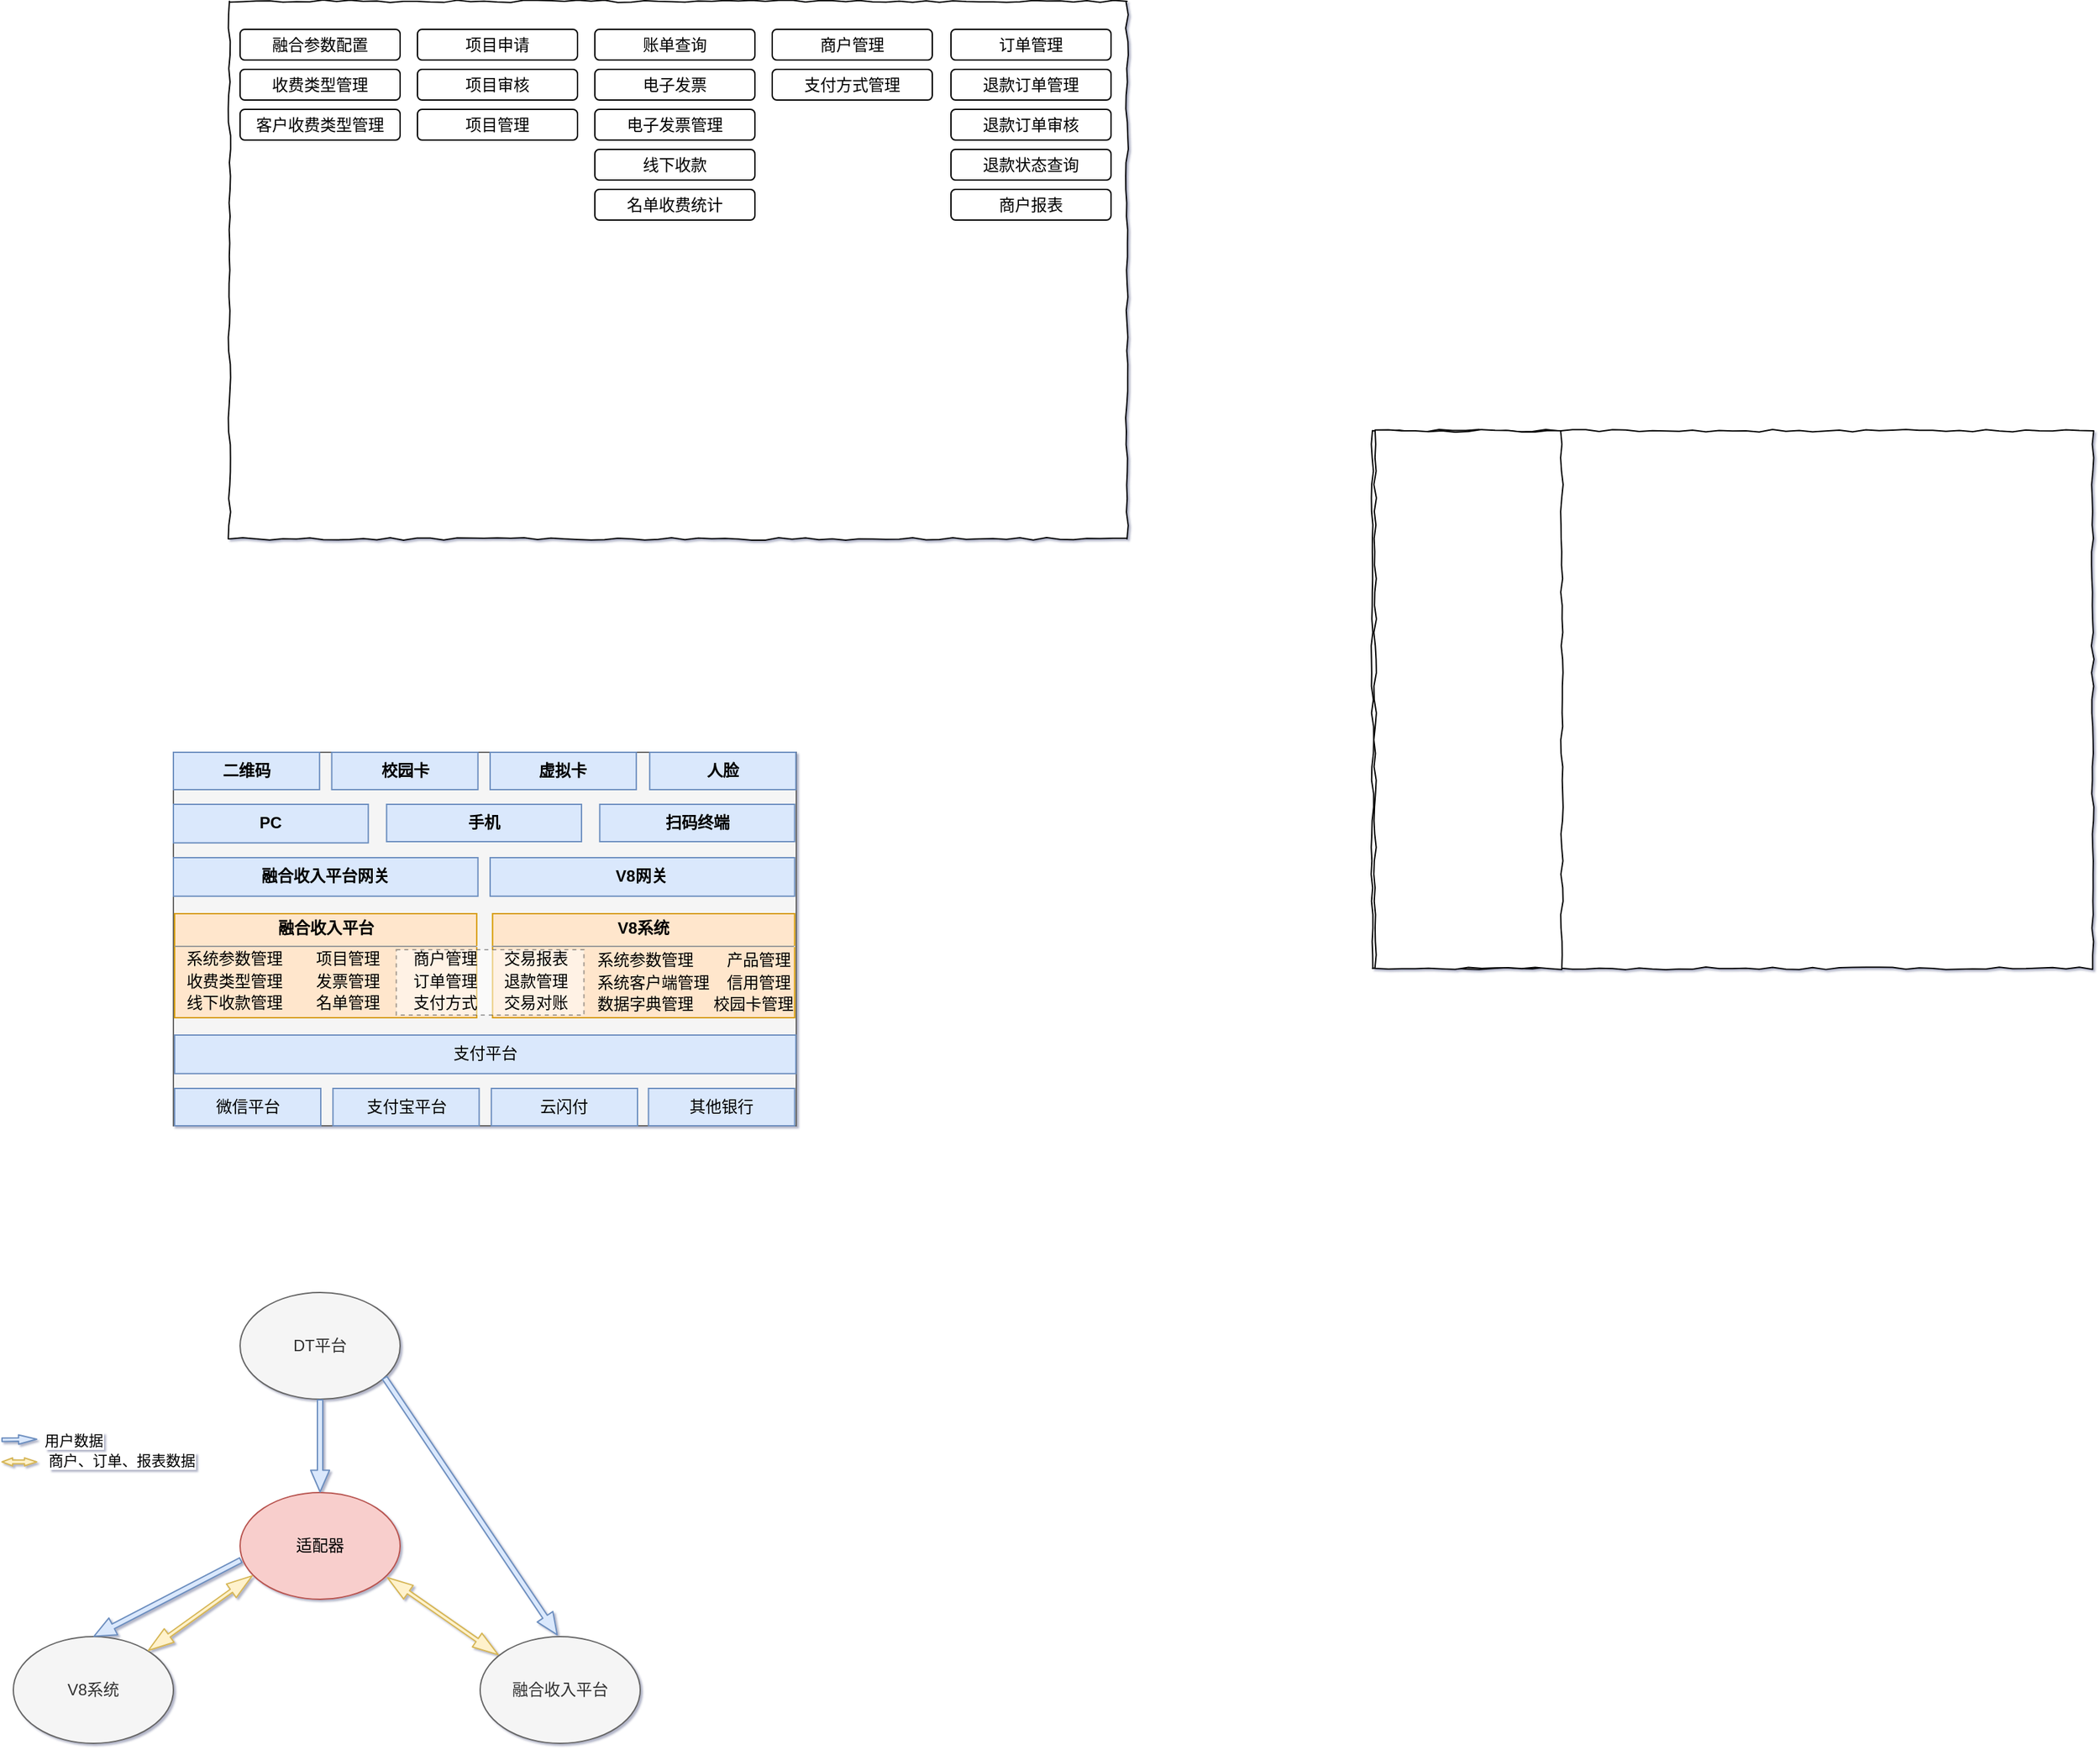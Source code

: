 <mxfile version="14.8.5" type="github">
  <diagram id="B5he_3Ifh79qYKnACxuL" name="第 1 页">
    <mxGraphModel dx="1682" dy="443" grid="0" gridSize="10" guides="1" tooltips="1" connect="1" arrows="1" fold="1" page="0" pageScale="1" pageWidth="827" pageHeight="1169" background="#ffffff" math="0" shadow="1">
      <root>
        <mxCell id="0" />
        <mxCell id="1" parent="0" />
        <mxCell id="1ZKWYTTWzYiuFIbl6tK7-2" value="" style="rounded=0;whiteSpace=wrap;html=1;treeFolding=0;treeMoving=0;comic=1;jiggle=2;" vertex="1" parent="1">
          <mxGeometry x="525" y="356" width="540" height="403" as="geometry" />
        </mxCell>
        <mxCell id="1ZKWYTTWzYiuFIbl6tK7-1" value="" style="rounded=0;whiteSpace=wrap;html=1;treeFolding=0;treeMoving=0;comic=1;jiggle=2;" vertex="1" parent="1">
          <mxGeometry x="-332" y="34" width="673" height="403" as="geometry" />
        </mxCell>
        <mxCell id="1ZKWYTTWzYiuFIbl6tK7-4" value="" style="rounded=0;whiteSpace=wrap;html=1;treeFolding=0;treeMoving=0;comic=1;jiggle=2;" vertex="1" parent="1">
          <mxGeometry x="527" y="356" width="140" height="403" as="geometry" />
        </mxCell>
        <mxCell id="1ZKWYTTWzYiuFIbl6tK7-5" value="融合参数配置" style="rounded=1;whiteSpace=wrap;html=1;comic=0;jiggle=2;strokeWidth=1;" vertex="1" parent="1">
          <mxGeometry x="-324" y="55" width="120" height="23" as="geometry" />
        </mxCell>
        <mxCell id="1ZKWYTTWzYiuFIbl6tK7-6" value="收费类型管理" style="rounded=1;whiteSpace=wrap;html=1;comic=0;jiggle=2;strokeWidth=1;" vertex="1" parent="1">
          <mxGeometry x="-324" y="85" width="120" height="23" as="geometry" />
        </mxCell>
        <mxCell id="1ZKWYTTWzYiuFIbl6tK7-7" value="客户收费类型管理" style="rounded=1;whiteSpace=wrap;html=1;comic=0;jiggle=2;strokeWidth=1;" vertex="1" parent="1">
          <mxGeometry x="-324" y="115" width="120" height="23" as="geometry" />
        </mxCell>
        <mxCell id="1ZKWYTTWzYiuFIbl6tK7-8" value="商户管理" style="rounded=1;whiteSpace=wrap;html=1;comic=0;jiggle=2;strokeWidth=1;" vertex="1" parent="1">
          <mxGeometry x="75" y="55" width="120" height="23" as="geometry" />
        </mxCell>
        <mxCell id="1ZKWYTTWzYiuFIbl6tK7-10" value="支付方式管理" style="rounded=1;whiteSpace=wrap;html=1;comic=0;jiggle=2;strokeWidth=1;" vertex="1" parent="1">
          <mxGeometry x="75" y="85" width="120" height="23" as="geometry" />
        </mxCell>
        <mxCell id="1ZKWYTTWzYiuFIbl6tK7-11" value="项目申请" style="rounded=1;whiteSpace=wrap;html=1;comic=0;jiggle=2;strokeWidth=1;" vertex="1" parent="1">
          <mxGeometry x="-191" y="55" width="120" height="23" as="geometry" />
        </mxCell>
        <mxCell id="1ZKWYTTWzYiuFIbl6tK7-12" value="项目审核" style="rounded=1;whiteSpace=wrap;html=1;comic=0;jiggle=2;strokeWidth=1;" vertex="1" parent="1">
          <mxGeometry x="-191" y="85" width="120" height="23" as="geometry" />
        </mxCell>
        <mxCell id="1ZKWYTTWzYiuFIbl6tK7-13" value="项目管理" style="rounded=1;whiteSpace=wrap;html=1;comic=0;jiggle=2;strokeWidth=1;" vertex="1" parent="1">
          <mxGeometry x="-191" y="115" width="120" height="23" as="geometry" />
        </mxCell>
        <mxCell id="1ZKWYTTWzYiuFIbl6tK7-14" value="账单查询" style="rounded=1;whiteSpace=wrap;html=1;comic=0;jiggle=2;strokeWidth=1;" vertex="1" parent="1">
          <mxGeometry x="-58" y="55" width="120" height="23" as="geometry" />
        </mxCell>
        <mxCell id="1ZKWYTTWzYiuFIbl6tK7-15" value="订单管理" style="rounded=1;whiteSpace=wrap;html=1;comic=0;jiggle=2;strokeWidth=1;" vertex="1" parent="1">
          <mxGeometry x="209" y="55" width="120" height="23" as="geometry" />
        </mxCell>
        <mxCell id="1ZKWYTTWzYiuFIbl6tK7-16" value="电子发票" style="rounded=1;whiteSpace=wrap;html=1;comic=0;jiggle=2;strokeWidth=1;" vertex="1" parent="1">
          <mxGeometry x="-58" y="85" width="120" height="23" as="geometry" />
        </mxCell>
        <mxCell id="1ZKWYTTWzYiuFIbl6tK7-17" value="电子发票管理" style="rounded=1;whiteSpace=wrap;html=1;comic=0;jiggle=2;strokeWidth=1;" vertex="1" parent="1">
          <mxGeometry x="-58" y="115" width="120" height="23" as="geometry" />
        </mxCell>
        <mxCell id="1ZKWYTTWzYiuFIbl6tK7-18" value="线下收款" style="rounded=1;whiteSpace=wrap;html=1;comic=0;jiggle=2;strokeWidth=1;" vertex="1" parent="1">
          <mxGeometry x="-58" y="145" width="120" height="23" as="geometry" />
        </mxCell>
        <mxCell id="1ZKWYTTWzYiuFIbl6tK7-19" value="退款订单管理" style="rounded=1;whiteSpace=wrap;html=1;comic=0;jiggle=2;strokeWidth=1;" vertex="1" parent="1">
          <mxGeometry x="209" y="85" width="120" height="23" as="geometry" />
        </mxCell>
        <mxCell id="1ZKWYTTWzYiuFIbl6tK7-21" value="退款订单审核" style="rounded=1;whiteSpace=wrap;html=1;comic=0;jiggle=2;strokeWidth=1;" vertex="1" parent="1">
          <mxGeometry x="209" y="115" width="120" height="23" as="geometry" />
        </mxCell>
        <mxCell id="1ZKWYTTWzYiuFIbl6tK7-22" value="退款状态查询" style="rounded=1;whiteSpace=wrap;html=1;comic=0;jiggle=2;strokeWidth=1;" vertex="1" parent="1">
          <mxGeometry x="209" y="145" width="120" height="23" as="geometry" />
        </mxCell>
        <mxCell id="1ZKWYTTWzYiuFIbl6tK7-23" value="名单收费统计" style="rounded=1;whiteSpace=wrap;html=1;comic=0;jiggle=2;strokeWidth=1;" vertex="1" parent="1">
          <mxGeometry x="-58" y="175" width="120" height="23" as="geometry" />
        </mxCell>
        <mxCell id="1ZKWYTTWzYiuFIbl6tK7-24" value="商户报表" style="rounded=1;whiteSpace=wrap;html=1;comic=0;jiggle=2;strokeWidth=1;" vertex="1" parent="1">
          <mxGeometry x="209" y="175" width="120" height="23" as="geometry" />
        </mxCell>
        <mxCell id="1ZKWYTTWzYiuFIbl6tK7-93" value="" style="group;fillColor=#f5f5f5;strokeColor=#666666;fontColor=#333333;" vertex="1" connectable="0" parent="1">
          <mxGeometry x="-374" y="597" width="467" height="280" as="geometry" />
        </mxCell>
        <mxCell id="1ZKWYTTWzYiuFIbl6tK7-92" value="" style="group;container=0;" vertex="1" connectable="0" parent="1ZKWYTTWzYiuFIbl6tK7-93">
          <mxGeometry width="467" height="280" as="geometry" />
        </mxCell>
        <mxCell id="1ZKWYTTWzYiuFIbl6tK7-33" value="PC" style="rounded=0;whiteSpace=wrap;html=1;comic=0;jiggle=2;strokeWidth=1;fontStyle=1;fillColor=#dae8fc;strokeColor=#6c8ebf;" vertex="1" parent="1ZKWYTTWzYiuFIbl6tK7-93">
          <mxGeometry y="39" width="146.137" height="28.9" as="geometry" />
        </mxCell>
        <mxCell id="1ZKWYTTWzYiuFIbl6tK7-35" value="二维码" style="rounded=0;whiteSpace=wrap;html=1;comic=0;jiggle=2;strokeWidth=1;fontStyle=1;fillColor=#dae8fc;strokeColor=#6c8ebf;" vertex="1" parent="1ZKWYTTWzYiuFIbl6tK7-93">
          <mxGeometry width="109.603" height="28" as="geometry" />
        </mxCell>
        <mxCell id="1ZKWYTTWzYiuFIbl6tK7-36" value="校园卡" style="rounded=0;whiteSpace=wrap;html=1;comic=0;jiggle=2;strokeWidth=1;fontStyle=1;fillColor=#dae8fc;strokeColor=#6c8ebf;" vertex="1" parent="1ZKWYTTWzYiuFIbl6tK7-93">
          <mxGeometry x="118.736" width="109.603" height="28" as="geometry" />
        </mxCell>
        <mxCell id="1ZKWYTTWzYiuFIbl6tK7-37" value="虚拟卡" style="rounded=0;whiteSpace=wrap;html=1;comic=0;jiggle=2;strokeWidth=1;fontStyle=1;fillColor=#dae8fc;strokeColor=#6c8ebf;" vertex="1" parent="1ZKWYTTWzYiuFIbl6tK7-93">
          <mxGeometry x="237.473" width="109.603" height="28" as="geometry" />
        </mxCell>
        <mxCell id="1ZKWYTTWzYiuFIbl6tK7-38" value="人脸" style="rounded=0;whiteSpace=wrap;html=1;comic=0;jiggle=2;strokeWidth=1;fontStyle=1;fillColor=#dae8fc;strokeColor=#6c8ebf;" vertex="1" parent="1ZKWYTTWzYiuFIbl6tK7-93">
          <mxGeometry x="357.126" width="109.603" height="28" as="geometry" />
        </mxCell>
        <mxCell id="1ZKWYTTWzYiuFIbl6tK7-42" value="手机" style="rounded=0;whiteSpace=wrap;html=1;comic=0;jiggle=2;strokeWidth=1;fontStyle=1;fillColor=#dae8fc;strokeColor=#6c8ebf;" vertex="1" parent="1ZKWYTTWzYiuFIbl6tK7-93">
          <mxGeometry x="159.838" y="39" width="146.137" height="28" as="geometry" />
        </mxCell>
        <mxCell id="1ZKWYTTWzYiuFIbl6tK7-43" value="扫码终端" style="rounded=0;whiteSpace=wrap;html=1;comic=0;jiggle=2;strokeWidth=1;fontStyle=1;fillColor=#dae8fc;strokeColor=#6c8ebf;" vertex="1" parent="1ZKWYTTWzYiuFIbl6tK7-93">
          <mxGeometry x="319.672" y="39" width="146.137" height="28" as="geometry" />
        </mxCell>
        <mxCell id="1ZKWYTTWzYiuFIbl6tK7-44" value="融合收入平台网关" style="rounded=0;whiteSpace=wrap;html=1;comic=0;jiggle=2;strokeWidth=1;fontStyle=1;fillColor=#dae8fc;strokeColor=#6c8ebf;" vertex="1" parent="1ZKWYTTWzYiuFIbl6tK7-93">
          <mxGeometry y="79" width="228.339" height="28.9" as="geometry" />
        </mxCell>
        <mxCell id="1ZKWYTTWzYiuFIbl6tK7-46" value="V8网关" style="rounded=0;whiteSpace=wrap;html=1;comic=0;jiggle=2;strokeWidth=1;fontStyle=1;fillColor=#dae8fc;strokeColor=#6c8ebf;" vertex="1" parent="1ZKWYTTWzYiuFIbl6tK7-93">
          <mxGeometry x="237.473" y="79" width="228.339" height="28.9" as="geometry" />
        </mxCell>
        <mxCell id="1ZKWYTTWzYiuFIbl6tK7-51" value="支付平台" style="rounded=0;whiteSpace=wrap;html=1;comic=0;jiggle=2;strokeWidth=1;fillColor=#dae8fc;strokeColor=#6c8ebf;" vertex="1" parent="1ZKWYTTWzYiuFIbl6tK7-93">
          <mxGeometry x="0.913" y="212" width="465.812" height="28.9" as="geometry" />
        </mxCell>
        <mxCell id="1ZKWYTTWzYiuFIbl6tK7-52" value="微信平台" style="rounded=0;whiteSpace=wrap;html=1;comic=0;jiggle=2;strokeWidth=1;fillColor=#dae8fc;strokeColor=#6c8ebf;" vertex="1" parent="1ZKWYTTWzYiuFIbl6tK7-93">
          <mxGeometry x="0.913" y="252" width="109.603" height="28" as="geometry" />
        </mxCell>
        <mxCell id="1ZKWYTTWzYiuFIbl6tK7-53" value="支付宝平台" style="rounded=0;whiteSpace=wrap;html=1;comic=0;jiggle=2;strokeWidth=1;fillColor=#dae8fc;strokeColor=#6c8ebf;" vertex="1" parent="1ZKWYTTWzYiuFIbl6tK7-93">
          <mxGeometry x="119.65" y="252" width="109.603" height="28" as="geometry" />
        </mxCell>
        <mxCell id="1ZKWYTTWzYiuFIbl6tK7-54" value="云闪付" style="rounded=0;whiteSpace=wrap;html=1;comic=0;jiggle=2;strokeWidth=1;fillColor=#dae8fc;strokeColor=#6c8ebf;" vertex="1" parent="1ZKWYTTWzYiuFIbl6tK7-93">
          <mxGeometry x="238.386" y="252" width="109.603" height="28" as="geometry" />
        </mxCell>
        <mxCell id="1ZKWYTTWzYiuFIbl6tK7-55" value="其他银行" style="rounded=0;whiteSpace=wrap;html=1;comic=0;jiggle=2;strokeWidth=1;fillColor=#dae8fc;strokeColor=#6c8ebf;" vertex="1" parent="1ZKWYTTWzYiuFIbl6tK7-93">
          <mxGeometry x="356.209" y="252" width="109.603" height="28" as="geometry" />
        </mxCell>
        <mxCell id="1ZKWYTTWzYiuFIbl6tK7-58" value="&lt;p style=&quot;margin: 0px ; margin-top: 4px ; text-align: center&quot;&gt;&lt;b&gt;融合收入平台&lt;/b&gt;&lt;/p&gt;&lt;hr size=&quot;1&quot;&gt;&lt;div style=&quot;height: 2px&quot;&gt;&lt;/div&gt;" style="verticalAlign=top;align=left;overflow=fill;fontSize=12;fontFamily=Helvetica;html=1;rounded=0;comic=0;jiggle=2;strokeWidth=1;fillColor=#ffe6cc;strokeColor=#d79b00;" vertex="1" parent="1ZKWYTTWzYiuFIbl6tK7-93">
          <mxGeometry x="0.913" y="121" width="226.513" height="78" as="geometry" />
        </mxCell>
        <mxCell id="1ZKWYTTWzYiuFIbl6tK7-60" value="&lt;p style=&quot;margin: 0px ; margin-top: 4px ; text-align: center&quot;&gt;&lt;b&gt;V8系统&lt;/b&gt;&lt;/p&gt;&lt;hr size=&quot;1&quot;&gt;&lt;div style=&quot;height: 2px&quot;&gt;&lt;br&gt;&lt;/div&gt;" style="verticalAlign=top;align=left;overflow=fill;fontSize=12;fontFamily=Helvetica;html=1;rounded=0;comic=0;jiggle=2;strokeWidth=1;fillColor=#ffe6cc;strokeColor=#d79b00;" vertex="1" parent="1ZKWYTTWzYiuFIbl6tK7-93">
          <mxGeometry x="239.3" y="121" width="226.513" height="78" as="geometry" />
        </mxCell>
        <mxCell id="1ZKWYTTWzYiuFIbl6tK7-61" value="系统参数管理" style="text;html=1;strokeColor=none;fillColor=none;align=left;verticalAlign=middle;whiteSpace=wrap;rounded=0;comic=0;jiggle=2;" vertex="1" parent="1ZKWYTTWzYiuFIbl6tK7-93">
          <mxGeometry x="8.22" y="145" width="93.162" height="20" as="geometry" />
        </mxCell>
        <mxCell id="1ZKWYTTWzYiuFIbl6tK7-62" value="收费类型管理" style="text;html=1;strokeColor=none;fillColor=none;align=left;verticalAlign=middle;whiteSpace=wrap;rounded=0;comic=0;jiggle=2;" vertex="1" parent="1ZKWYTTWzYiuFIbl6tK7-93">
          <mxGeometry x="8.22" y="162" width="93.162" height="20" as="geometry" />
        </mxCell>
        <mxCell id="1ZKWYTTWzYiuFIbl6tK7-69" value="项目管理" style="text;html=1;strokeColor=none;fillColor=none;align=left;verticalAlign=middle;whiteSpace=wrap;rounded=0;comic=0;jiggle=2;" vertex="1" parent="1ZKWYTTWzYiuFIbl6tK7-93">
          <mxGeometry x="105.036" y="145" width="93.162" height="20" as="geometry" />
        </mxCell>
        <mxCell id="1ZKWYTTWzYiuFIbl6tK7-70" value="发票管理" style="text;html=1;strokeColor=none;fillColor=none;align=left;verticalAlign=middle;whiteSpace=wrap;rounded=0;comic=0;jiggle=2;" vertex="1" parent="1ZKWYTTWzYiuFIbl6tK7-93">
          <mxGeometry x="105.036" y="162" width="93.162" height="20" as="geometry" />
        </mxCell>
        <mxCell id="1ZKWYTTWzYiuFIbl6tK7-71" value="线下收款管理" style="text;html=1;strokeColor=none;fillColor=none;align=left;verticalAlign=middle;whiteSpace=wrap;rounded=0;comic=0;jiggle=2;" vertex="1" parent="1ZKWYTTWzYiuFIbl6tK7-93">
          <mxGeometry x="8.22" y="178" width="93.162" height="20" as="geometry" />
        </mxCell>
        <mxCell id="1ZKWYTTWzYiuFIbl6tK7-73" value="名单管理" style="text;html=1;strokeColor=none;fillColor=none;align=left;verticalAlign=middle;whiteSpace=wrap;rounded=0;comic=0;jiggle=2;" vertex="1" parent="1ZKWYTTWzYiuFIbl6tK7-93">
          <mxGeometry x="105.036" y="178" width="93.162" height="20" as="geometry" />
        </mxCell>
        <mxCell id="1ZKWYTTWzYiuFIbl6tK7-74" value="" style="rounded=0;whiteSpace=wrap;html=1;comic=0;jiggle=2;strokeWidth=1;dashed=1;opacity=50;strokeColor=#4D4D4D;" vertex="1" parent="1ZKWYTTWzYiuFIbl6tK7-93">
          <mxGeometry x="167.144" y="148" width="140.657" height="49" as="geometry" />
        </mxCell>
        <mxCell id="1ZKWYTTWzYiuFIbl6tK7-76" value="商户管理" style="text;html=1;strokeColor=none;fillColor=none;align=left;verticalAlign=middle;whiteSpace=wrap;rounded=0;comic=0;jiggle=2;" vertex="1" parent="1ZKWYTTWzYiuFIbl6tK7-93">
          <mxGeometry x="178.105" y="145" width="93.162" height="20" as="geometry" />
        </mxCell>
        <mxCell id="1ZKWYTTWzYiuFIbl6tK7-77" value="交易报表" style="text;html=1;strokeColor=none;fillColor=none;align=left;verticalAlign=middle;whiteSpace=wrap;rounded=0;comic=0;jiggle=2;" vertex="1" parent="1ZKWYTTWzYiuFIbl6tK7-93">
          <mxGeometry x="246.15" y="145" width="93.162" height="20" as="geometry" />
        </mxCell>
        <mxCell id="1ZKWYTTWzYiuFIbl6tK7-79" value="订单管理" style="text;html=1;strokeColor=none;fillColor=none;align=left;verticalAlign=middle;whiteSpace=wrap;rounded=0;comic=0;jiggle=2;" vertex="1" parent="1ZKWYTTWzYiuFIbl6tK7-93">
          <mxGeometry x="178.105" y="162" width="93.162" height="20" as="geometry" />
        </mxCell>
        <mxCell id="1ZKWYTTWzYiuFIbl6tK7-80" value="退款管理" style="text;html=1;strokeColor=none;fillColor=none;align=left;verticalAlign=middle;whiteSpace=wrap;rounded=0;comic=0;jiggle=2;" vertex="1" parent="1ZKWYTTWzYiuFIbl6tK7-93">
          <mxGeometry x="246.15" y="162" width="93.162" height="20" as="geometry" />
        </mxCell>
        <mxCell id="1ZKWYTTWzYiuFIbl6tK7-81" value="支付方式" style="text;html=1;strokeColor=none;fillColor=none;align=left;verticalAlign=middle;whiteSpace=wrap;rounded=0;comic=0;jiggle=2;" vertex="1" parent="1ZKWYTTWzYiuFIbl6tK7-93">
          <mxGeometry x="178.105" y="178" width="93.162" height="20" as="geometry" />
        </mxCell>
        <mxCell id="1ZKWYTTWzYiuFIbl6tK7-82" value="系统参数管理" style="text;html=1;strokeColor=none;fillColor=none;align=left;verticalAlign=middle;whiteSpace=wrap;rounded=0;comic=0;jiggle=2;" vertex="1" parent="1ZKWYTTWzYiuFIbl6tK7-93">
          <mxGeometry x="316.022" y="146" width="93.162" height="20" as="geometry" />
        </mxCell>
        <mxCell id="1ZKWYTTWzYiuFIbl6tK7-83" value="系统客户端管理" style="text;html=1;strokeColor=none;fillColor=none;align=left;verticalAlign=middle;whiteSpace=wrap;rounded=0;comic=0;jiggle=2;" vertex="1" parent="1ZKWYTTWzYiuFIbl6tK7-93">
          <mxGeometry x="316.022" y="163" width="93.162" height="20" as="geometry" />
        </mxCell>
        <mxCell id="1ZKWYTTWzYiuFIbl6tK7-84" value="产品管理" style="text;html=1;strokeColor=none;fillColor=none;align=left;verticalAlign=middle;whiteSpace=wrap;rounded=0;comic=0;jiggle=2;" vertex="1" parent="1ZKWYTTWzYiuFIbl6tK7-93">
          <mxGeometry x="412.84" y="146" width="52.16" height="20" as="geometry" />
        </mxCell>
        <mxCell id="1ZKWYTTWzYiuFIbl6tK7-85" value="信用管理" style="text;html=1;strokeColor=none;fillColor=none;align=left;verticalAlign=middle;whiteSpace=wrap;rounded=0;comic=0;jiggle=2;" vertex="1" parent="1ZKWYTTWzYiuFIbl6tK7-93">
          <mxGeometry x="412.84" y="163" width="51.16" height="20" as="geometry" />
        </mxCell>
        <mxCell id="1ZKWYTTWzYiuFIbl6tK7-86" value="数据字典管理" style="text;html=1;strokeColor=none;fillColor=none;align=left;verticalAlign=middle;whiteSpace=wrap;rounded=0;comic=0;jiggle=2;" vertex="1" parent="1ZKWYTTWzYiuFIbl6tK7-93">
          <mxGeometry x="316.022" y="179" width="93.162" height="20" as="geometry" />
        </mxCell>
        <mxCell id="1ZKWYTTWzYiuFIbl6tK7-87" value="校园卡管理" style="text;html=1;strokeColor=none;fillColor=none;align=left;verticalAlign=middle;whiteSpace=wrap;rounded=0;comic=0;jiggle=2;" vertex="1" parent="1ZKWYTTWzYiuFIbl6tK7-93">
          <mxGeometry x="402.79" y="179" width="62.21" height="20" as="geometry" />
        </mxCell>
        <mxCell id="1ZKWYTTWzYiuFIbl6tK7-90" value="交易对账" style="text;html=1;strokeColor=none;fillColor=none;align=left;verticalAlign=middle;whiteSpace=wrap;rounded=0;comic=0;jiggle=2;" vertex="1" parent="1ZKWYTTWzYiuFIbl6tK7-93">
          <mxGeometry x="246.15" y="178" width="93.162" height="20" as="geometry" />
        </mxCell>
        <mxCell id="1ZKWYTTWzYiuFIbl6tK7-98" value="适配器" style="ellipse;whiteSpace=wrap;html=1;rounded=0;comic=0;jiggle=2;strokeWidth=1;align=center;fillColor=#f8cecc;strokeColor=#b85450;" vertex="1" parent="1">
          <mxGeometry x="-324" y="1152" width="120" height="80" as="geometry" />
        </mxCell>
        <mxCell id="1ZKWYTTWzYiuFIbl6tK7-99" value="DT平台" style="ellipse;whiteSpace=wrap;html=1;rounded=0;comic=0;jiggle=2;strokeWidth=1;align=center;fillColor=#f5f5f5;strokeColor=#666666;fontColor=#333333;" vertex="1" parent="1">
          <mxGeometry x="-324" y="1002" width="120" height="80" as="geometry" />
        </mxCell>
        <mxCell id="1ZKWYTTWzYiuFIbl6tK7-100" value="V8系统" style="ellipse;whiteSpace=wrap;html=1;rounded=0;comic=0;jiggle=2;strokeWidth=1;align=center;fillColor=#f5f5f5;strokeColor=#666666;fontColor=#333333;" vertex="1" parent="1">
          <mxGeometry x="-494" y="1260" width="120" height="80" as="geometry" />
        </mxCell>
        <mxCell id="1ZKWYTTWzYiuFIbl6tK7-101" value="融合收入平台" style="ellipse;whiteSpace=wrap;html=1;rounded=0;comic=0;jiggle=2;strokeWidth=1;align=center;fillColor=#f5f5f5;strokeColor=#666666;fontColor=#333333;" vertex="1" parent="1">
          <mxGeometry x="-144" y="1260" width="120" height="80" as="geometry" />
        </mxCell>
        <mxCell id="1ZKWYTTWzYiuFIbl6tK7-107" value="" style="shape=flexArrow;endArrow=classic;startArrow=classic;html=1;entryX=0.917;entryY=0.793;entryDx=0;entryDy=0;entryPerimeter=0;exitX=0.116;exitY=0.173;exitDx=0;exitDy=0;exitPerimeter=0;width=2.857;startSize=6.069;endWidth=8.653;endSize=6.069;startWidth=8.653;fillColor=#fff2cc;strokeColor=#d6b656;" edge="1" parent="1" source="1ZKWYTTWzYiuFIbl6tK7-101" target="1ZKWYTTWzYiuFIbl6tK7-98">
          <mxGeometry width="100" height="100" relative="1" as="geometry">
            <mxPoint x="-128" y="1268" as="sourcePoint" />
            <mxPoint x="-193.72" y="1223" as="targetPoint" />
          </mxGeometry>
        </mxCell>
        <mxCell id="1ZKWYTTWzYiuFIbl6tK7-109" value="" style="shape=flexArrow;endArrow=classic;startArrow=classic;html=1;entryX=0.079;entryY=0.777;entryDx=0;entryDy=0;entryPerimeter=0;width=2.857;startSize=6.069;endWidth=8.653;endSize=6.069;startWidth=8.653;fillColor=#fff2cc;strokeColor=#d6b656;" edge="1" parent="1" source="1ZKWYTTWzYiuFIbl6tK7-100" target="1ZKWYTTWzYiuFIbl6tK7-98">
          <mxGeometry width="100" height="100" relative="1" as="geometry">
            <mxPoint x="-229.12" y="1284.4" as="sourcePoint" />
            <mxPoint x="-313.0" y="1226" as="targetPoint" />
          </mxGeometry>
        </mxCell>
        <mxCell id="1ZKWYTTWzYiuFIbl6tK7-110" value="" style="shape=flexArrow;endArrow=classic;html=1;entryX=0.5;entryY=0;entryDx=0;entryDy=0;endWidth=9.143;endSize=5.08;width=4;exitX=0.5;exitY=1;exitDx=0;exitDy=0;fillColor=#dae8fc;strokeColor=#6c8ebf;" edge="1" parent="1" source="1ZKWYTTWzYiuFIbl6tK7-99" target="1ZKWYTTWzYiuFIbl6tK7-98">
          <mxGeometry width="50" height="50" relative="1" as="geometry">
            <mxPoint x="-314" y="1061" as="sourcePoint" />
            <mxPoint x="-404" y="1087" as="targetPoint" />
          </mxGeometry>
        </mxCell>
        <mxCell id="1ZKWYTTWzYiuFIbl6tK7-111" value="" style="shape=flexArrow;endArrow=classic;html=1;exitX=0.901;exitY=0.795;exitDx=0;exitDy=0;exitPerimeter=0;endWidth=9.143;endSize=5.08;width=4;fillColor=#dae8fc;strokeColor=#6c8ebf;" edge="1" parent="1" source="1ZKWYTTWzYiuFIbl6tK7-99">
          <mxGeometry width="50" height="50" relative="1" as="geometry">
            <mxPoint x="-210.84" y="1071.0" as="sourcePoint" />
            <mxPoint x="-86" y="1259" as="targetPoint" />
          </mxGeometry>
        </mxCell>
        <mxCell id="1ZKWYTTWzYiuFIbl6tK7-114" value="" style="shape=flexArrow;endArrow=classic;html=1;entryX=0.5;entryY=0;entryDx=0;entryDy=0;endWidth=9.143;endSize=5.08;width=4;exitX=0.008;exitY=0.631;exitDx=0;exitDy=0;fillColor=#dae8fc;strokeColor=#6c8ebf;exitPerimeter=0;" edge="1" parent="1" source="1ZKWYTTWzYiuFIbl6tK7-98" target="1ZKWYTTWzYiuFIbl6tK7-100">
          <mxGeometry width="50" height="50" relative="1" as="geometry">
            <mxPoint x="-327" y="1199" as="sourcePoint" />
            <mxPoint x="-327" y="1269" as="targetPoint" />
          </mxGeometry>
        </mxCell>
        <mxCell id="1ZKWYTTWzYiuFIbl6tK7-118" value="" style="shape=flexArrow;endArrow=classic;html=1;endWidth=3.455;endSize=4.195;width=2.581;fillColor=#dae8fc;strokeColor=#6c8ebf;" edge="1" parent="1">
          <mxGeometry width="50" height="50" relative="1" as="geometry">
            <mxPoint x="-503" y="1112.48" as="sourcePoint" />
            <mxPoint x="-476" y="1112" as="targetPoint" />
          </mxGeometry>
        </mxCell>
        <mxCell id="1ZKWYTTWzYiuFIbl6tK7-119" value="用户数据" style="edgeLabel;html=1;align=center;verticalAlign=middle;resizable=0;points=[];" vertex="1" connectable="0" parent="1ZKWYTTWzYiuFIbl6tK7-118">
          <mxGeometry x="-0.142" y="-2" relative="1" as="geometry">
            <mxPoint x="42" y="-2" as="offset" />
          </mxGeometry>
        </mxCell>
        <mxCell id="1ZKWYTTWzYiuFIbl6tK7-120" value="" style="shape=flexArrow;endArrow=classic;startArrow=classic;html=1;width=2.857;startSize=2.321;endWidth=2.12;endSize=2.724;startWidth=2.12;fillColor=#fff2cc;strokeColor=#d6b656;" edge="1" parent="1">
          <mxGeometry width="100" height="100" relative="1" as="geometry">
            <mxPoint x="-503" y="1129" as="sourcePoint" />
            <mxPoint x="-476" y="1129" as="targetPoint" />
          </mxGeometry>
        </mxCell>
        <mxCell id="1ZKWYTTWzYiuFIbl6tK7-121" value="商户、订单、报表数据" style="edgeLabel;html=1;align=center;verticalAlign=middle;resizable=0;points=[];" vertex="1" connectable="0" parent="1ZKWYTTWzYiuFIbl6tK7-120">
          <mxGeometry x="0.12" relative="1" as="geometry">
            <mxPoint x="75" y="-1" as="offset" />
          </mxGeometry>
        </mxCell>
      </root>
    </mxGraphModel>
  </diagram>
</mxfile>
